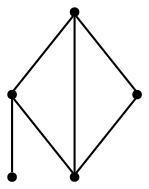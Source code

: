 graph {
  node [shape=point,comment="{\"directed\":false,\"doi\":\"10.1007/978-3-642-25878-7_35\",\"figure\":\"6\"}"]

  v0 [pos="850.9523624153765,770.3237921440807"]
  v1 [pos="971.0515044700377,770.3237921440807"]
  v2 [pos="730.8532203607153,650.3047526203047"]
  v3 [pos="730.8532203607153,890.3430860214656"]
  v4 [pos="610.7540783060541,770.3237921440807"]

  v0 -- v1 [id="-1",pos="850.9523624153765,770.3237921440807 971.0515044700377,770.3237921440807 971.0515044700377,770.3237921440807 971.0515044700377,770.3237921440807"]
  v4 -- v2 [id="-2",pos="610.7540783060541,770.3237921440807 730.8532203607153,650.3047526203047 730.8532203607153,650.3047526203047 730.8532203607153,650.3047526203047"]
  v3 -- v2 [id="-3",pos="730.8532203607153,890.3430860214656 730.8532203607153,650.3047526203047 730.8532203607153,650.3047526203047 730.8532203607153,650.3047526203047"]
  v3 -- v4 [id="-4",pos="730.8532203607153,890.3430860214656 610.7540783060541,770.3237921440807 610.7540783060541,770.3237921440807 610.7540783060541,770.3237921440807"]
  v3 -- v0 [id="-5",pos="730.8532203607153,890.3430860214656 850.9523624153765,770.3237921440807 850.9523624153765,770.3237921440807 850.9523624153765,770.3237921440807"]
  v0 -- v2 [id="-6",pos="850.9523624153765,770.3237921440807 730.8532203607153,650.3047526203047 730.8532203607153,650.3047526203047 730.8532203607153,650.3047526203047"]
}